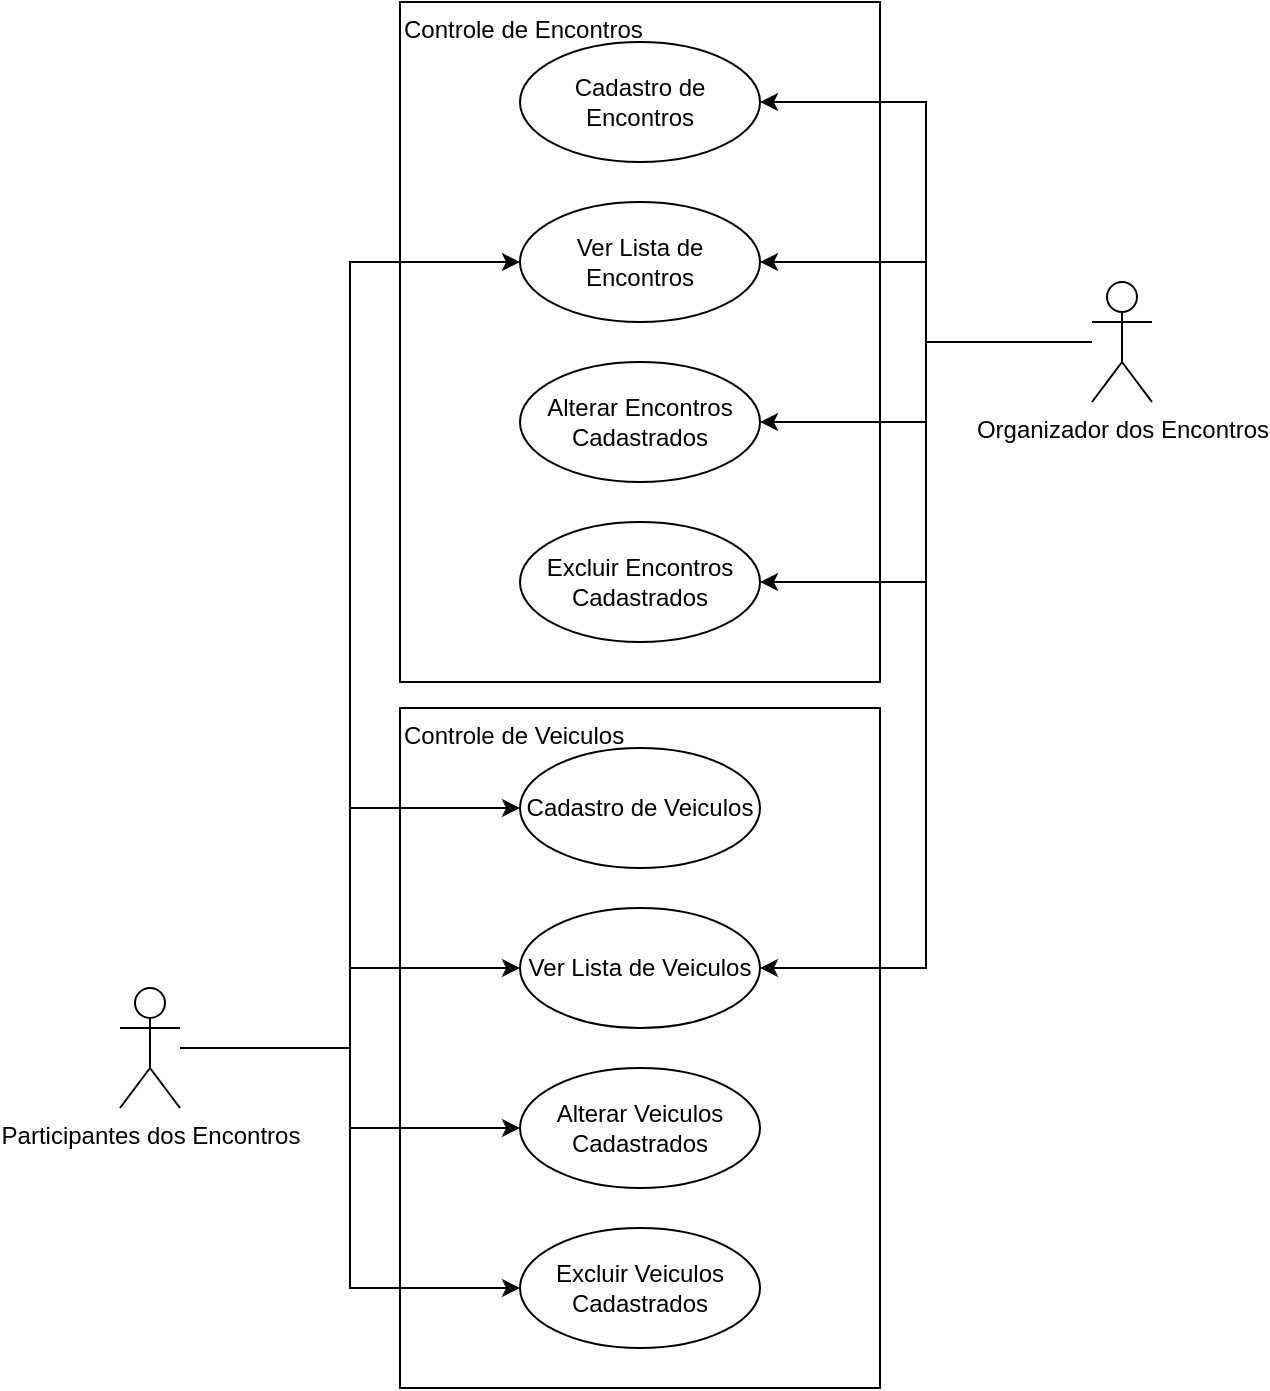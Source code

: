<mxfile version="21.3.8" type="device" pages="2">
  <diagram name="Diagrama de Casos de Uso" id="W3shOh-qu_SxtNASPFLj">
    <mxGraphModel dx="928" dy="775" grid="0" gridSize="10" guides="1" tooltips="1" connect="1" arrows="1" fold="1" page="0" pageScale="1" pageWidth="827" pageHeight="1169" math="0" shadow="0">
      <root>
        <mxCell id="0" />
        <mxCell id="1" parent="0" />
        <mxCell id="EefOSyrNORaYxuJxNh8y-10" style="edgeStyle=orthogonalEdgeStyle;rounded=0;orthogonalLoop=1;jettySize=auto;html=1;entryX=0;entryY=0.5;entryDx=0;entryDy=0;" edge="1" parent="1" source="EefOSyrNORaYxuJxNh8y-1" target="EefOSyrNORaYxuJxNh8y-5">
          <mxGeometry relative="1" as="geometry" />
        </mxCell>
        <mxCell id="EefOSyrNORaYxuJxNh8y-11" style="edgeStyle=orthogonalEdgeStyle;rounded=0;orthogonalLoop=1;jettySize=auto;html=1;" edge="1" parent="1" source="EefOSyrNORaYxuJxNh8y-1" target="EefOSyrNORaYxuJxNh8y-6">
          <mxGeometry relative="1" as="geometry" />
        </mxCell>
        <mxCell id="EefOSyrNORaYxuJxNh8y-12" style="edgeStyle=orthogonalEdgeStyle;rounded=0;orthogonalLoop=1;jettySize=auto;html=1;entryX=0;entryY=0.5;entryDx=0;entryDy=0;" edge="1" parent="1" source="EefOSyrNORaYxuJxNh8y-1" target="EefOSyrNORaYxuJxNh8y-7">
          <mxGeometry relative="1" as="geometry" />
        </mxCell>
        <mxCell id="EefOSyrNORaYxuJxNh8y-4" value="Controle de Veiculos" style="rounded=0;whiteSpace=wrap;html=1;fillColor=none;align=left;verticalAlign=top;" vertex="1" parent="1">
          <mxGeometry x="640" y="433" width="240" height="340" as="geometry" />
        </mxCell>
        <mxCell id="EefOSyrNORaYxuJxNh8y-13" style="edgeStyle=orthogonalEdgeStyle;rounded=0;orthogonalLoop=1;jettySize=auto;html=1;entryX=0;entryY=0.5;entryDx=0;entryDy=0;" edge="1" parent="1" source="EefOSyrNORaYxuJxNh8y-1" target="EefOSyrNORaYxuJxNh8y-8">
          <mxGeometry relative="1" as="geometry" />
        </mxCell>
        <mxCell id="65k-IdXiw-JrkT5M2INd-1" style="edgeStyle=orthogonalEdgeStyle;rounded=0;orthogonalLoop=1;jettySize=auto;html=1;entryX=0;entryY=0.5;entryDx=0;entryDy=0;" edge="1" parent="1" source="EefOSyrNORaYxuJxNh8y-1" target="EefOSyrNORaYxuJxNh8y-21">
          <mxGeometry relative="1" as="geometry" />
        </mxCell>
        <mxCell id="EefOSyrNORaYxuJxNh8y-1" value="Participantes dos Encontros" style="shape=umlActor;verticalLabelPosition=bottom;verticalAlign=top;html=1;outlineConnect=0;" vertex="1" parent="1">
          <mxGeometry x="500" y="573" width="30" height="60" as="geometry" />
        </mxCell>
        <mxCell id="EefOSyrNORaYxuJxNh8y-5" value="Cadastro de Veiculos" style="ellipse;whiteSpace=wrap;html=1;" vertex="1" parent="1">
          <mxGeometry x="700" y="453" width="120" height="60" as="geometry" />
        </mxCell>
        <mxCell id="EefOSyrNORaYxuJxNh8y-6" value="Ver Lista de Veiculos" style="ellipse;whiteSpace=wrap;html=1;" vertex="1" parent="1">
          <mxGeometry x="700" y="533" width="120" height="60" as="geometry" />
        </mxCell>
        <mxCell id="EefOSyrNORaYxuJxNh8y-7" value="Alterar Veiculos Cadastrados" style="ellipse;whiteSpace=wrap;html=1;" vertex="1" parent="1">
          <mxGeometry x="700" y="613" width="120" height="60" as="geometry" />
        </mxCell>
        <mxCell id="EefOSyrNORaYxuJxNh8y-8" value="Excluir Veiculos Cadastrados" style="ellipse;whiteSpace=wrap;html=1;" vertex="1" parent="1">
          <mxGeometry x="700" y="693" width="120" height="60" as="geometry" />
        </mxCell>
        <mxCell id="EefOSyrNORaYxuJxNh8y-14" style="edgeStyle=orthogonalEdgeStyle;rounded=0;orthogonalLoop=1;jettySize=auto;html=1;entryX=1;entryY=0.5;entryDx=0;entryDy=0;" edge="1" source="EefOSyrNORaYxuJxNh8y-19" target="EefOSyrNORaYxuJxNh8y-20" parent="1">
          <mxGeometry relative="1" as="geometry" />
        </mxCell>
        <mxCell id="EefOSyrNORaYxuJxNh8y-15" style="edgeStyle=orthogonalEdgeStyle;rounded=0;orthogonalLoop=1;jettySize=auto;html=1;" edge="1" source="EefOSyrNORaYxuJxNh8y-19" target="EefOSyrNORaYxuJxNh8y-21" parent="1">
          <mxGeometry relative="1" as="geometry" />
        </mxCell>
        <mxCell id="EefOSyrNORaYxuJxNh8y-17" value="Controle de Encontros" style="rounded=0;whiteSpace=wrap;html=1;fillColor=none;align=left;verticalAlign=top;" vertex="1" parent="1">
          <mxGeometry x="640" y="80" width="240" height="340" as="geometry" />
        </mxCell>
        <mxCell id="EefOSyrNORaYxuJxNh8y-18" style="edgeStyle=orthogonalEdgeStyle;rounded=0;orthogonalLoop=1;jettySize=auto;html=1;entryX=1;entryY=0.5;entryDx=0;entryDy=0;" edge="1" source="EefOSyrNORaYxuJxNh8y-19" target="EefOSyrNORaYxuJxNh8y-23" parent="1">
          <mxGeometry relative="1" as="geometry" />
        </mxCell>
        <mxCell id="EefOSyrNORaYxuJxNh8y-24" style="edgeStyle=orthogonalEdgeStyle;rounded=0;orthogonalLoop=1;jettySize=auto;html=1;entryX=1;entryY=0.5;entryDx=0;entryDy=0;" edge="1" parent="1" source="EefOSyrNORaYxuJxNh8y-19" target="EefOSyrNORaYxuJxNh8y-22">
          <mxGeometry relative="1" as="geometry" />
        </mxCell>
        <mxCell id="EefOSyrNORaYxuJxNh8y-27" style="edgeStyle=orthogonalEdgeStyle;rounded=0;orthogonalLoop=1;jettySize=auto;html=1;entryX=1;entryY=0.5;entryDx=0;entryDy=0;" edge="1" parent="1" source="EefOSyrNORaYxuJxNh8y-19" target="EefOSyrNORaYxuJxNh8y-6">
          <mxGeometry relative="1" as="geometry" />
        </mxCell>
        <mxCell id="EefOSyrNORaYxuJxNh8y-19" value="Organizador dos Encontros" style="shape=umlActor;verticalLabelPosition=bottom;verticalAlign=top;html=1;outlineConnect=0;" vertex="1" parent="1">
          <mxGeometry x="986" y="220" width="30" height="60" as="geometry" />
        </mxCell>
        <mxCell id="EefOSyrNORaYxuJxNh8y-20" value="Cadastro de Encontros" style="ellipse;whiteSpace=wrap;html=1;" vertex="1" parent="1">
          <mxGeometry x="700" y="100" width="120" height="60" as="geometry" />
        </mxCell>
        <mxCell id="EefOSyrNORaYxuJxNh8y-21" value="Ver Lista de Encontros" style="ellipse;whiteSpace=wrap;html=1;" vertex="1" parent="1">
          <mxGeometry x="700" y="180" width="120" height="60" as="geometry" />
        </mxCell>
        <mxCell id="EefOSyrNORaYxuJxNh8y-22" value="Alterar Encontros&lt;br&gt;Cadastrados" style="ellipse;whiteSpace=wrap;html=1;" vertex="1" parent="1">
          <mxGeometry x="700" y="260" width="120" height="60" as="geometry" />
        </mxCell>
        <mxCell id="EefOSyrNORaYxuJxNh8y-23" value="Excluir Encontros Cadastrados" style="ellipse;whiteSpace=wrap;html=1;" vertex="1" parent="1">
          <mxGeometry x="700" y="340" width="120" height="60" as="geometry" />
        </mxCell>
      </root>
    </mxGraphModel>
  </diagram>
  <diagram id="Vgx4cX2bw26U_ZpQiuZR" name="Diagrama de Classes">
    <mxGraphModel dx="996" dy="581" grid="0" gridSize="10" guides="1" tooltips="1" connect="1" arrows="1" fold="1" page="0" pageScale="1" pageWidth="827" pageHeight="1169" math="0" shadow="0">
      <root>
        <mxCell id="0" />
        <mxCell id="1" parent="0" />
        <mxCell id="Ua6XRkZv-eH8s4OFoFIQ-1" value="Veículos" style="swimlane;fontStyle=0;childLayout=stackLayout;horizontal=1;startSize=30;horizontalStack=0;resizeParent=1;resizeParentMax=0;resizeLast=0;collapsible=1;marginBottom=0;whiteSpace=wrap;html=1;" vertex="1" parent="1">
          <mxGeometry x="130" y="206" width="189" height="300" as="geometry">
            <mxRectangle x="130" y="206" width="54" height="30" as="alternateBounds" />
          </mxGeometry>
        </mxCell>
        <mxCell id="Ua6XRkZv-eH8s4OFoFIQ-2" value="- codigo : int" style="text;strokeColor=none;fillColor=none;align=left;verticalAlign=middle;spacingLeft=4;spacingRight=4;overflow=hidden;points=[[0,0.5],[1,0.5]];portConstraint=eastwest;rotatable=0;whiteSpace=wrap;html=1;" vertex="1" parent="Ua6XRkZv-eH8s4OFoFIQ-1">
          <mxGeometry y="30" width="189" height="30" as="geometry" />
        </mxCell>
        <mxCell id="Ua6XRkZv-eH8s4OFoFIQ-3" value="-&amp;nbsp;placa : char" style="text;strokeColor=none;fillColor=none;align=left;verticalAlign=middle;spacingLeft=4;spacingRight=4;overflow=hidden;points=[[0,0.5],[1,0.5]];portConstraint=eastwest;rotatable=0;whiteSpace=wrap;html=1;" vertex="1" parent="Ua6XRkZv-eH8s4OFoFIQ-1">
          <mxGeometry y="60" width="189" height="30" as="geometry" />
        </mxCell>
        <mxCell id="Ua6XRkZv-eH8s4OFoFIQ-4" value="-&amp;nbsp;modelo : char" style="text;strokeColor=none;fillColor=none;align=left;verticalAlign=middle;spacingLeft=4;spacingRight=4;overflow=hidden;points=[[0,0.5],[1,0.5]];portConstraint=eastwest;rotatable=0;whiteSpace=wrap;html=1;" vertex="1" parent="Ua6XRkZv-eH8s4OFoFIQ-1">
          <mxGeometry y="90" width="189" height="30" as="geometry" />
        </mxCell>
        <mxCell id="Ua6XRkZv-eH8s4OFoFIQ-7" value="-&amp;nbsp;responsavel : char" style="text;strokeColor=none;fillColor=none;align=left;verticalAlign=middle;spacingLeft=4;spacingRight=4;overflow=hidden;points=[[0,0.5],[1,0.5]];portConstraint=eastwest;rotatable=0;whiteSpace=wrap;html=1;" vertex="1" parent="Ua6XRkZv-eH8s4OFoFIQ-1">
          <mxGeometry y="120" width="189" height="30" as="geometry" />
        </mxCell>
        <mxCell id="Ua6XRkZv-eH8s4OFoFIQ-8" value="-&amp;nbsp;id_encontro : int" style="text;strokeColor=none;fillColor=none;align=left;verticalAlign=middle;spacingLeft=4;spacingRight=4;overflow=hidden;points=[[0,0.5],[1,0.5]];portConstraint=eastwest;rotatable=0;whiteSpace=wrap;html=1;" vertex="1" parent="Ua6XRkZv-eH8s4OFoFIQ-1">
          <mxGeometry y="150" width="189" height="30" as="geometry" />
        </mxCell>
        <mxCell id="Ua6XRkZv-eH8s4OFoFIQ-29" value="" style="endArrow=none;html=1;rounded=0;entryX=1.005;entryY=-0.033;entryDx=0;entryDy=0;entryPerimeter=0;" edge="1" parent="Ua6XRkZv-eH8s4OFoFIQ-1" target="Ua6XRkZv-eH8s4OFoFIQ-19">
          <mxGeometry width="50" height="50" relative="1" as="geometry">
            <mxPoint y="180" as="sourcePoint" />
            <mxPoint x="182" y="180" as="targetPoint" />
          </mxGeometry>
        </mxCell>
        <mxCell id="Ua6XRkZv-eH8s4OFoFIQ-19" value="+ getVeiculosController()" style="text;strokeColor=none;fillColor=none;align=left;verticalAlign=middle;spacingLeft=4;spacingRight=4;overflow=hidden;points=[[0,0.5],[1,0.5]];portConstraint=eastwest;rotatable=0;whiteSpace=wrap;html=1;backgroundOutline=0;absoluteArcSize=0;comic=0;" vertex="1" parent="Ua6XRkZv-eH8s4OFoFIQ-1">
          <mxGeometry y="180" width="189" height="30" as="geometry" />
        </mxCell>
        <mxCell id="DekJ7SeWVQSGTi2X9Ur--2" value="+ postVeiculosController()" style="text;strokeColor=none;fillColor=none;align=left;verticalAlign=middle;spacingLeft=4;spacingRight=4;overflow=hidden;points=[[0,0.5],[1,0.5]];portConstraint=eastwest;rotatable=0;whiteSpace=wrap;html=1;backgroundOutline=0;absoluteArcSize=0;comic=0;" vertex="1" parent="Ua6XRkZv-eH8s4OFoFIQ-1">
          <mxGeometry y="210" width="189" height="30" as="geometry" />
        </mxCell>
        <mxCell id="Ua6XRkZv-eH8s4OFoFIQ-20" value="+ deleteVeiculoController()" style="text;strokeColor=none;fillColor=none;align=left;verticalAlign=middle;spacingLeft=4;spacingRight=4;overflow=hidden;points=[[0,0.5],[1,0.5]];portConstraint=eastwest;rotatable=0;whiteSpace=wrap;html=1;" vertex="1" parent="Ua6XRkZv-eH8s4OFoFIQ-1">
          <mxGeometry y="240" width="189" height="30" as="geometry" />
        </mxCell>
        <mxCell id="Ua6XRkZv-eH8s4OFoFIQ-21" value="+ updateVeiculoController()" style="text;strokeColor=none;fillColor=none;align=left;verticalAlign=middle;spacingLeft=4;spacingRight=4;overflow=hidden;points=[[0,0.5],[1,0.5]];portConstraint=eastwest;rotatable=0;whiteSpace=wrap;html=1;" vertex="1" parent="Ua6XRkZv-eH8s4OFoFIQ-1">
          <mxGeometry y="270" width="189" height="30" as="geometry" />
        </mxCell>
        <mxCell id="Ua6XRkZv-eH8s4OFoFIQ-12" value="Encontros" style="swimlane;fontStyle=0;childLayout=stackLayout;horizontal=1;startSize=30;horizontalStack=0;resizeParent=1;resizeParentMax=0;resizeLast=0;collapsible=1;marginBottom=0;whiteSpace=wrap;html=1;" vertex="1" parent="1">
          <mxGeometry x="501" y="206" width="183" height="270" as="geometry">
            <mxRectangle x="130" y="206" width="54" height="30" as="alternateBounds" />
          </mxGeometry>
        </mxCell>
        <mxCell id="Ua6XRkZv-eH8s4OFoFIQ-13" value="-&amp;nbsp;id_encontro : int" style="text;strokeColor=none;fillColor=none;align=left;verticalAlign=middle;spacingLeft=4;spacingRight=4;overflow=hidden;points=[[0,0.5],[1,0.5]];portConstraint=eastwest;rotatable=0;whiteSpace=wrap;html=1;" vertex="1" parent="Ua6XRkZv-eH8s4OFoFIQ-12">
          <mxGeometry y="30" width="183" height="30" as="geometry" />
        </mxCell>
        <mxCell id="Ua6XRkZv-eH8s4OFoFIQ-14" value="-&amp;nbsp;nome : char" style="text;strokeColor=none;fillColor=none;align=left;verticalAlign=middle;spacingLeft=4;spacingRight=4;overflow=hidden;points=[[0,0.5],[1,0.5]];portConstraint=eastwest;rotatable=0;whiteSpace=wrap;html=1;" vertex="1" parent="Ua6XRkZv-eH8s4OFoFIQ-12">
          <mxGeometry y="60" width="183" height="30" as="geometry" />
        </mxCell>
        <mxCell id="Ua6XRkZv-eH8s4OFoFIQ-15" value="-&amp;nbsp;descricao : char" style="text;strokeColor=none;fillColor=none;align=left;verticalAlign=middle;spacingLeft=4;spacingRight=4;overflow=hidden;points=[[0,0.5],[1,0.5]];portConstraint=eastwest;rotatable=0;whiteSpace=wrap;html=1;" vertex="1" parent="Ua6XRkZv-eH8s4OFoFIQ-12">
          <mxGeometry y="90" width="183" height="30" as="geometry" />
        </mxCell>
        <mxCell id="Ua6XRkZv-eH8s4OFoFIQ-16" value="-&amp;nbsp;data_encontro : date" style="text;strokeColor=none;fillColor=none;align=left;verticalAlign=middle;spacingLeft=4;spacingRight=4;overflow=hidden;points=[[0,0.5],[1,0.5]];portConstraint=eastwest;rotatable=0;whiteSpace=wrap;html=1;" vertex="1" parent="Ua6XRkZv-eH8s4OFoFIQ-12">
          <mxGeometry y="120" width="183" height="30" as="geometry" />
        </mxCell>
        <mxCell id="Ua6XRkZv-eH8s4OFoFIQ-27" value="" style="endArrow=none;html=1;rounded=0;" edge="1" parent="Ua6XRkZv-eH8s4OFoFIQ-12">
          <mxGeometry width="50" height="50" relative="1" as="geometry">
            <mxPoint y="149" as="sourcePoint" />
            <mxPoint x="182" y="149" as="targetPoint" />
          </mxGeometry>
        </mxCell>
        <mxCell id="Ua6XRkZv-eH8s4OFoFIQ-23" value="+ getEncontroController()" style="text;strokeColor=none;fillColor=none;align=left;verticalAlign=middle;spacingLeft=4;spacingRight=4;overflow=hidden;points=[[0,0.5],[1,0.5]];portConstraint=eastwest;rotatable=0;whiteSpace=wrap;html=1;" vertex="1" parent="Ua6XRkZv-eH8s4OFoFIQ-12">
          <mxGeometry y="150" width="183" height="30" as="geometry" />
        </mxCell>
        <mxCell id="DekJ7SeWVQSGTi2X9Ur--1" value="+ postEncontroController()" style="text;strokeColor=none;fillColor=none;align=left;verticalAlign=middle;spacingLeft=4;spacingRight=4;overflow=hidden;points=[[0,0.5],[1,0.5]];portConstraint=eastwest;rotatable=0;whiteSpace=wrap;html=1;" vertex="1" parent="Ua6XRkZv-eH8s4OFoFIQ-12">
          <mxGeometry y="180" width="183" height="30" as="geometry" />
        </mxCell>
        <mxCell id="Ua6XRkZv-eH8s4OFoFIQ-24" value="+ deleteEncontroController()" style="text;strokeColor=none;fillColor=none;align=left;verticalAlign=middle;spacingLeft=4;spacingRight=4;overflow=hidden;points=[[0,0.5],[1,0.5]];portConstraint=eastwest;rotatable=0;whiteSpace=wrap;html=1;" vertex="1" parent="Ua6XRkZv-eH8s4OFoFIQ-12">
          <mxGeometry y="210" width="183" height="30" as="geometry" />
        </mxCell>
        <mxCell id="Ua6XRkZv-eH8s4OFoFIQ-25" value="+ updateEncontroController()" style="text;strokeColor=none;fillColor=none;align=left;verticalAlign=middle;spacingLeft=4;spacingRight=4;overflow=hidden;points=[[0,0.5],[1,0.5]];portConstraint=eastwest;rotatable=0;whiteSpace=wrap;html=1;" vertex="1" parent="Ua6XRkZv-eH8s4OFoFIQ-12">
          <mxGeometry y="240" width="183" height="30" as="geometry" />
        </mxCell>
        <mxCell id="Ua6XRkZv-eH8s4OFoFIQ-26" value="N : 1" style="edgeStyle=orthogonalEdgeStyle;rounded=0;orthogonalLoop=1;jettySize=auto;html=1;entryX=0;entryY=0.5;entryDx=0;entryDy=0;endArrow=none;endFill=0;" edge="1" parent="1" source="Ua6XRkZv-eH8s4OFoFIQ-8" target="Ua6XRkZv-eH8s4OFoFIQ-13">
          <mxGeometry relative="1" as="geometry" />
        </mxCell>
      </root>
    </mxGraphModel>
  </diagram>
</mxfile>
